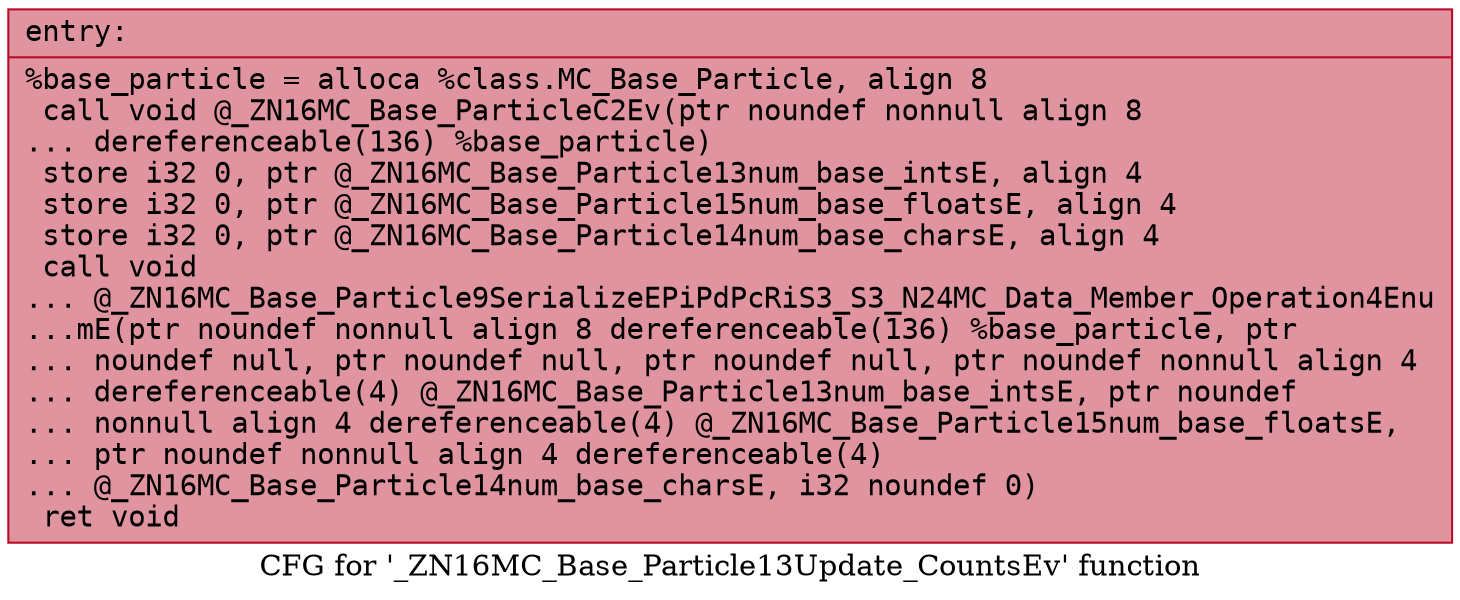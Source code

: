 digraph "CFG for '_ZN16MC_Base_Particle13Update_CountsEv' function" {
	label="CFG for '_ZN16MC_Base_Particle13Update_CountsEv' function";

	Node0x55f053106f50 [shape=record,color="#b70d28ff", style=filled, fillcolor="#b70d2870" fontname="Courier",label="{entry:\l|  %base_particle = alloca %class.MC_Base_Particle, align 8\l  call void @_ZN16MC_Base_ParticleC2Ev(ptr noundef nonnull align 8\l... dereferenceable(136) %base_particle)\l  store i32 0, ptr @_ZN16MC_Base_Particle13num_base_intsE, align 4\l  store i32 0, ptr @_ZN16MC_Base_Particle15num_base_floatsE, align 4\l  store i32 0, ptr @_ZN16MC_Base_Particle14num_base_charsE, align 4\l  call void\l... @_ZN16MC_Base_Particle9SerializeEPiPdPcRiS3_S3_N24MC_Data_Member_Operation4Enu\l...mE(ptr noundef nonnull align 8 dereferenceable(136) %base_particle, ptr\l... noundef null, ptr noundef null, ptr noundef null, ptr noundef nonnull align 4\l... dereferenceable(4) @_ZN16MC_Base_Particle13num_base_intsE, ptr noundef\l... nonnull align 4 dereferenceable(4) @_ZN16MC_Base_Particle15num_base_floatsE,\l... ptr noundef nonnull align 4 dereferenceable(4)\l... @_ZN16MC_Base_Particle14num_base_charsE, i32 noundef 0)\l  ret void\l}"];
}
